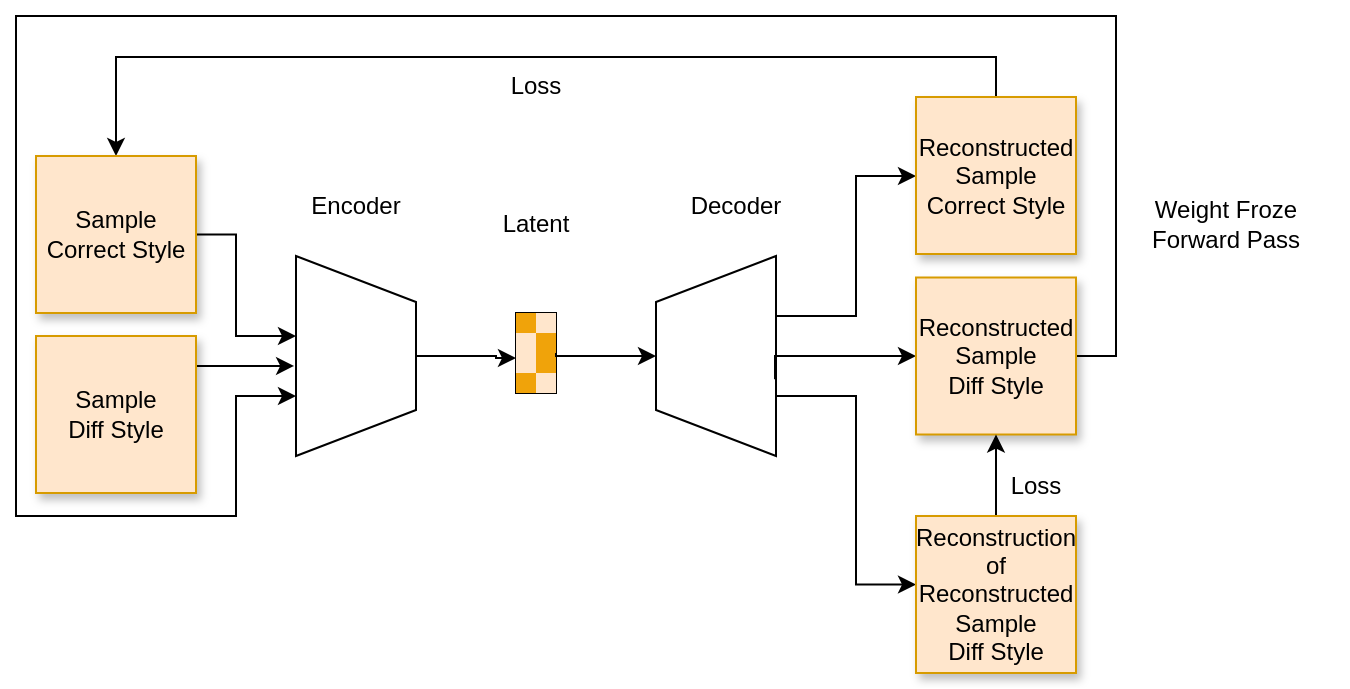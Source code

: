 <mxfile version="19.0.2" type="device"><diagram id="ltykJ6ZSc_2-NLemMt3R" name="Page-1"><mxGraphModel dx="1026" dy="594" grid="1" gridSize="10" guides="1" tooltips="1" connect="1" arrows="1" fold="1" page="1" pageScale="1" pageWidth="850" pageHeight="1100" math="0" shadow="0"><root><mxCell id="0"/><mxCell id="1" parent="0"/><mxCell id="T9nESh0Hl4_ntXO0xOuA-56" style="edgeStyle=orthogonalEdgeStyle;rounded=0;orthogonalLoop=1;jettySize=auto;html=1;exitX=0.5;exitY=1;exitDx=0;exitDy=0;entryX=0;entryY=0.25;entryDx=0;entryDy=0;" parent="1" source="T9nESh0Hl4_ntXO0xOuA-12" target="T9nESh0Hl4_ntXO0xOuA-19" edge="1"><mxGeometry relative="1" as="geometry"><Array as="points"><mxPoint x="420" y="250"/><mxPoint x="420" y="251"/></Array></mxGeometry></mxCell><mxCell id="T9nESh0Hl4_ntXO0xOuA-12" value="" style="verticalLabelPosition=middle;verticalAlign=middle;html=1;shape=trapezoid;perimeter=trapezoidPerimeter;whiteSpace=wrap;size=0.23;arcSize=10;flipV=1;labelPosition=center;align=center;shadow=0;sketch=0;rotation=-90;" parent="1" vertex="1"><mxGeometry x="300" y="220" width="100" height="60" as="geometry"/></mxCell><mxCell id="T9nESh0Hl4_ntXO0xOuA-60" style="edgeStyle=orthogonalEdgeStyle;rounded=0;orthogonalLoop=1;jettySize=auto;html=1;exitX=0.5;exitY=0;exitDx=0;exitDy=0;" parent="1" source="T9nESh0Hl4_ntXO0xOuA-14" target="T9nESh0Hl4_ntXO0xOuA-57" edge="1"><mxGeometry relative="1" as="geometry"><Array as="points"><mxPoint x="560" y="230"/><mxPoint x="600" y="230"/><mxPoint x="600" y="160"/></Array></mxGeometry></mxCell><mxCell id="4jyjPsYEg-sLMbErtTsE-7" style="edgeStyle=orthogonalEdgeStyle;rounded=0;orthogonalLoop=1;jettySize=auto;html=1;exitX=0.75;exitY=0;exitDx=0;exitDy=0;entryX=0.5;entryY=0;entryDx=0;entryDy=0;" edge="1" parent="1"><mxGeometry relative="1" as="geometry"><mxPoint x="560" y="270" as="sourcePoint"/><mxPoint x="630" y="364.25" as="targetPoint"/><Array as="points"><mxPoint x="600" y="270"/><mxPoint x="600" y="364"/></Array></mxGeometry></mxCell><mxCell id="T9nESh0Hl4_ntXO0xOuA-14" value="" style="verticalLabelPosition=middle;verticalAlign=middle;html=1;shape=trapezoid;perimeter=trapezoidPerimeter;whiteSpace=wrap;size=0.23;arcSize=10;flipV=1;labelPosition=center;align=center;shadow=0;sketch=0;rotation=90;" parent="1" vertex="1"><mxGeometry x="480" y="220" width="100" height="60" as="geometry"/></mxCell><mxCell id="T9nESh0Hl4_ntXO0xOuA-27" value="" style="group" parent="1" vertex="1" connectable="0"><mxGeometry x="430" y="228.5" width="20" height="40" as="geometry"/></mxCell><mxCell id="T9nESh0Hl4_ntXO0xOuA-30" value="" style="group" parent="T9nESh0Hl4_ntXO0xOuA-27" vertex="1" connectable="0"><mxGeometry width="20" height="40" as="geometry"/></mxCell><mxCell id="T9nESh0Hl4_ntXO0xOuA-23" value="" style="rounded=0;whiteSpace=wrap;html=1;shadow=0;sketch=0;strokeColor=#000000;fillColor=none;" parent="T9nESh0Hl4_ntXO0xOuA-30" vertex="1"><mxGeometry width="20" height="40" as="geometry"/></mxCell><mxCell id="T9nESh0Hl4_ntXO0xOuA-15" value="" style="rounded=0;whiteSpace=wrap;html=1;shadow=0;sketch=0;fillColor=#f0a30a;strokeColor=none;fontColor=#000000;" parent="T9nESh0Hl4_ntXO0xOuA-30" vertex="1"><mxGeometry width="10" height="10" as="geometry"/></mxCell><mxCell id="T9nESh0Hl4_ntXO0xOuA-16" value="" style="rounded=0;whiteSpace=wrap;html=1;shadow=0;sketch=0;strokeColor=none;fillColor=#ffe6cc;" parent="T9nESh0Hl4_ntXO0xOuA-30" vertex="1"><mxGeometry x="10" width="10" height="10" as="geometry"/></mxCell><mxCell id="T9nESh0Hl4_ntXO0xOuA-17" value="" style="rounded=0;whiteSpace=wrap;html=1;shadow=0;sketch=0;fillColor=#f0a30a;strokeColor=none;fontColor=#000000;" parent="T9nESh0Hl4_ntXO0xOuA-30" vertex="1"><mxGeometry x="10" y="10" width="10" height="10" as="geometry"/></mxCell><mxCell id="T9nESh0Hl4_ntXO0xOuA-18" value="" style="rounded=0;whiteSpace=wrap;html=1;shadow=0;sketch=0;strokeColor=none;fillColor=#ffe6cc;" parent="T9nESh0Hl4_ntXO0xOuA-30" vertex="1"><mxGeometry y="10" width="10" height="10" as="geometry"/></mxCell><mxCell id="T9nESh0Hl4_ntXO0xOuA-19" value="" style="rounded=0;whiteSpace=wrap;html=1;shadow=0;sketch=0;strokeColor=none;fillColor=#ffe6cc;" parent="T9nESh0Hl4_ntXO0xOuA-30" vertex="1"><mxGeometry y="20" width="10" height="10" as="geometry"/></mxCell><mxCell id="T9nESh0Hl4_ntXO0xOuA-20" value="" style="rounded=0;whiteSpace=wrap;html=1;shadow=0;sketch=0;fillColor=#f0a30a;strokeColor=none;fontColor=#000000;" parent="T9nESh0Hl4_ntXO0xOuA-30" vertex="1"><mxGeometry x="10" y="20" width="10" height="10" as="geometry"/></mxCell><mxCell id="T9nESh0Hl4_ntXO0xOuA-25" value="" style="rounded=0;whiteSpace=wrap;html=1;shadow=0;sketch=0;fillColor=#f0a30a;strokeColor=none;fontColor=#000000;" parent="T9nESh0Hl4_ntXO0xOuA-30" vertex="1"><mxGeometry y="30" width="10" height="10" as="geometry"/></mxCell><mxCell id="T9nESh0Hl4_ntXO0xOuA-26" value="" style="rounded=0;whiteSpace=wrap;html=1;shadow=0;sketch=0;strokeColor=none;fillColor=#ffe6cc;" parent="T9nESh0Hl4_ntXO0xOuA-30" vertex="1"><mxGeometry x="10" y="30" width="10" height="10" as="geometry"/></mxCell><mxCell id="T9nESh0Hl4_ntXO0xOuA-22" style="edgeStyle=orthogonalEdgeStyle;rounded=0;orthogonalLoop=1;jettySize=auto;html=1;exitX=1;exitY=0.75;exitDx=0;exitDy=0;entryX=0;entryY=0.75;entryDx=0;entryDy=0;" parent="T9nESh0Hl4_ntXO0xOuA-30" source="T9nESh0Hl4_ntXO0xOuA-18" target="T9nESh0Hl4_ntXO0xOuA-17" edge="1"><mxGeometry relative="1" as="geometry"/></mxCell><mxCell id="T9nESh0Hl4_ntXO0xOuA-36" value="Latent" style="text;html=1;strokeColor=none;fillColor=none;align=center;verticalAlign=middle;whiteSpace=wrap;rounded=0;shadow=0;sketch=0;" parent="1" vertex="1"><mxGeometry x="410" y="169" width="60" height="30" as="geometry"/></mxCell><mxCell id="T9nESh0Hl4_ntXO0xOuA-55" style="edgeStyle=orthogonalEdgeStyle;rounded=0;orthogonalLoop=1;jettySize=auto;html=1;exitX=1;exitY=0.5;exitDx=0;exitDy=0;entryX=0.5;entryY=1;entryDx=0;entryDy=0;" parent="1" source="T9nESh0Hl4_ntXO0xOuA-23" target="T9nESh0Hl4_ntXO0xOuA-14" edge="1"><mxGeometry relative="1" as="geometry"><Array as="points"><mxPoint x="450" y="250"/></Array></mxGeometry></mxCell><mxCell id="T9nESh0Hl4_ntXO0xOuA-61" style="edgeStyle=orthogonalEdgeStyle;rounded=0;orthogonalLoop=1;jettySize=auto;html=1;exitX=1;exitY=0.5;exitDx=0;exitDy=0;entryX=1;entryY=0.5;entryDx=0;entryDy=0;" parent="1" source="T9nESh0Hl4_ntXO0xOuA-57" target="T9nESh0Hl4_ntXO0xOuA-58" edge="1"><mxGeometry relative="1" as="geometry"/></mxCell><mxCell id="T9nESh0Hl4_ntXO0xOuA-57" value="Reconstructed&lt;br&gt;Sample&lt;br&gt;Correct Style" style="rounded=0;whiteSpace=wrap;html=1;shadow=1;sketch=0;strokeColor=#d79b00;fillColor=#ffe6cc;direction=north;glass=0;rotation=0;" parent="1" vertex="1"><mxGeometry x="630" y="120.5" width="80" height="78.5" as="geometry"/></mxCell><mxCell id="T9nESh0Hl4_ntXO0xOuA-66" style="edgeStyle=orthogonalEdgeStyle;rounded=0;orthogonalLoop=1;jettySize=auto;html=1;exitX=0.5;exitY=1;exitDx=0;exitDy=0;" parent="1" source="T9nESh0Hl4_ntXO0xOuA-58" edge="1"><mxGeometry relative="1" as="geometry"><Array as="points"><mxPoint x="290" y="189"/><mxPoint x="290" y="240"/><mxPoint x="320" y="240"/></Array><mxPoint x="320" y="240" as="targetPoint"/></mxGeometry></mxCell><mxCell id="T9nESh0Hl4_ntXO0xOuA-58" value="Sample Correct Style" style="rounded=0;whiteSpace=wrap;html=1;shadow=1;sketch=0;strokeColor=#d79b00;fillColor=#ffe6cc;direction=north;glass=0;rotation=0;" parent="1" vertex="1"><mxGeometry x="190" y="150" width="80" height="78.5" as="geometry"/></mxCell><mxCell id="T9nESh0Hl4_ntXO0xOuA-62" value="Loss" style="text;html=1;strokeColor=none;fillColor=none;align=center;verticalAlign=middle;whiteSpace=wrap;rounded=0;shadow=1;glass=0;sketch=0;" parent="1" vertex="1"><mxGeometry x="410" y="100" width="60" height="30" as="geometry"/></mxCell><mxCell id="4jyjPsYEg-sLMbErtTsE-2" style="edgeStyle=orthogonalEdgeStyle;rounded=0;orthogonalLoop=1;jettySize=auto;html=1;exitX=0.5;exitY=1;exitDx=0;exitDy=0;entryX=0.343;entryY=1.016;entryDx=0;entryDy=0;entryPerimeter=0;" edge="1" parent="1"><mxGeometry relative="1" as="geometry"><mxPoint x="270" y="268.5" as="sourcePoint"/><mxPoint x="319.04" y="254.95" as="targetPoint"/><Array as="points"><mxPoint x="270" y="255.25"/></Array></mxGeometry></mxCell><mxCell id="T9nESh0Hl4_ntXO0xOuA-63" value="Sample&lt;br&gt;Diff Style" style="rounded=0;whiteSpace=wrap;html=1;shadow=1;sketch=0;strokeColor=#d79b00;fillColor=#ffe6cc;direction=north;glass=0;rotation=0;" parent="1" vertex="1"><mxGeometry x="190" y="240" width="80" height="78.5" as="geometry"/></mxCell><mxCell id="T9nESh0Hl4_ntXO0xOuA-68" style="edgeStyle=orthogonalEdgeStyle;rounded=0;orthogonalLoop=1;jettySize=auto;html=1;exitX=0.616;exitY=0.992;exitDx=0;exitDy=0;exitPerimeter=0;" parent="1" source="T9nESh0Hl4_ntXO0xOuA-14" target="T9nESh0Hl4_ntXO0xOuA-67" edge="1"><mxGeometry relative="1" as="geometry"><Array as="points"><mxPoint x="560" y="250"/></Array></mxGeometry></mxCell><mxCell id="4jyjPsYEg-sLMbErtTsE-3" style="edgeStyle=orthogonalEdgeStyle;rounded=0;orthogonalLoop=1;jettySize=auto;html=1;exitX=0.5;exitY=1;exitDx=0;exitDy=0;" edge="1" parent="1" source="T9nESh0Hl4_ntXO0xOuA-67"><mxGeometry relative="1" as="geometry"><mxPoint x="320" y="270" as="targetPoint"/><Array as="points"><mxPoint x="730" y="250"/><mxPoint x="730" y="80"/><mxPoint x="180" y="80"/><mxPoint x="180" y="330"/><mxPoint x="290" y="330"/><mxPoint x="290" y="270"/><mxPoint x="320" y="270"/></Array></mxGeometry></mxCell><mxCell id="T9nESh0Hl4_ntXO0xOuA-67" value="Reconstructed&lt;br&gt;Sample&lt;br&gt;Diff Style" style="rounded=0;whiteSpace=wrap;html=1;shadow=1;sketch=0;strokeColor=#d79b00;fillColor=#ffe6cc;direction=north;glass=0;rotation=0;" parent="1" vertex="1"><mxGeometry x="630" y="210.75" width="80" height="78.5" as="geometry"/></mxCell><mxCell id="T9nESh0Hl4_ntXO0xOuA-71" value="Encoder" style="text;html=1;strokeColor=none;fillColor=none;align=center;verticalAlign=middle;whiteSpace=wrap;rounded=0;shadow=1;glass=0;sketch=0;" parent="1" vertex="1"><mxGeometry x="320" y="160" width="60" height="30" as="geometry"/></mxCell><mxCell id="T9nESh0Hl4_ntXO0xOuA-72" value="Decoder" style="text;html=1;strokeColor=none;fillColor=none;align=center;verticalAlign=middle;whiteSpace=wrap;rounded=0;shadow=1;glass=0;sketch=0;" parent="1" vertex="1"><mxGeometry x="510" y="160" width="60" height="30" as="geometry"/></mxCell><mxCell id="T9nESh0Hl4_ntXO0xOuA-73" value="Weight Froze Forward Pass" style="text;html=1;strokeColor=none;fillColor=none;align=center;verticalAlign=middle;whiteSpace=wrap;rounded=0;shadow=1;glass=0;sketch=0;" parent="1" vertex="1"><mxGeometry x="730" y="169" width="110" height="30" as="geometry"/></mxCell><mxCell id="4jyjPsYEg-sLMbErtTsE-8" style="edgeStyle=orthogonalEdgeStyle;rounded=0;orthogonalLoop=1;jettySize=auto;html=1;exitX=1;exitY=0.5;exitDx=0;exitDy=0;entryX=0;entryY=0.5;entryDx=0;entryDy=0;" edge="1" parent="1" source="4jyjPsYEg-sLMbErtTsE-6" target="T9nESh0Hl4_ntXO0xOuA-67"><mxGeometry relative="1" as="geometry"/></mxCell><mxCell id="4jyjPsYEg-sLMbErtTsE-6" value="Reconstruction&lt;br&gt;of&lt;br&gt;Reconstructed&lt;br&gt;Sample&lt;br&gt;Diff Style" style="rounded=0;whiteSpace=wrap;html=1;shadow=1;sketch=0;strokeColor=#d79b00;fillColor=#ffe6cc;direction=north;glass=0;rotation=0;" vertex="1" parent="1"><mxGeometry x="630" y="330" width="80" height="78.5" as="geometry"/></mxCell><mxCell id="4jyjPsYEg-sLMbErtTsE-9" value="Loss" style="text;html=1;strokeColor=none;fillColor=none;align=center;verticalAlign=middle;whiteSpace=wrap;rounded=0;shadow=1;glass=0;sketch=0;" vertex="1" parent="1"><mxGeometry x="660" y="300" width="60" height="30" as="geometry"/></mxCell></root></mxGraphModel></diagram></mxfile>